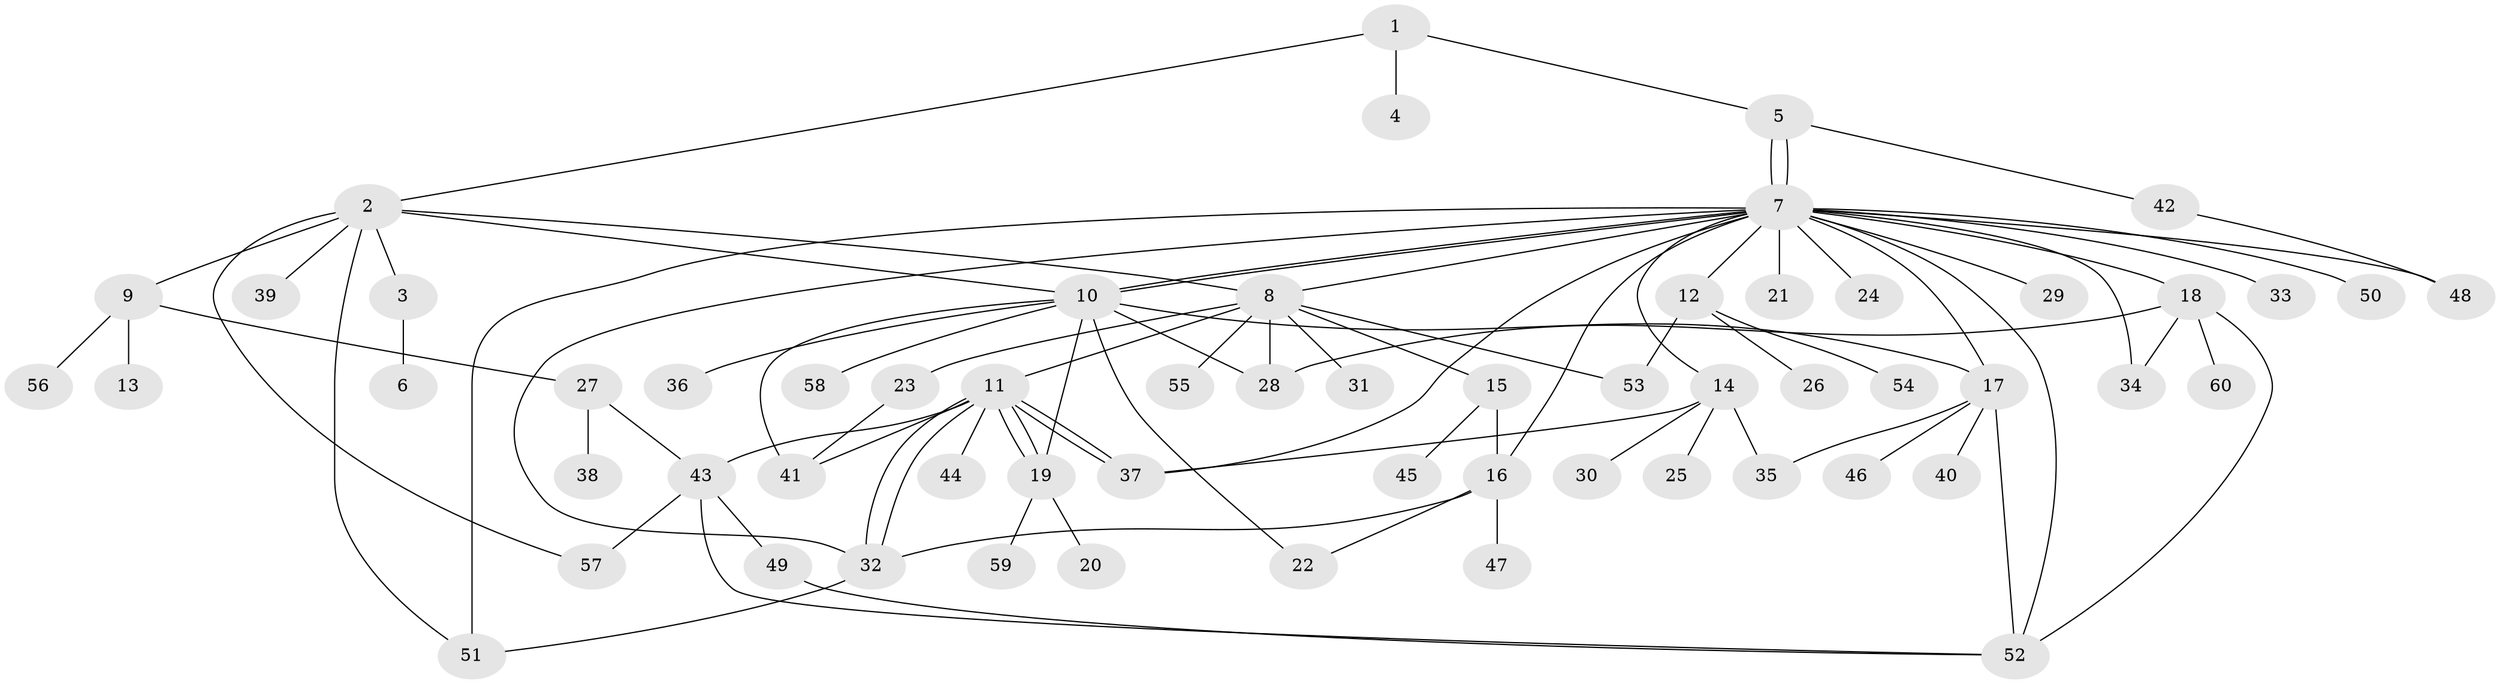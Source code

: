 // Generated by graph-tools (version 1.1) at 2025/25/03/09/25 03:25:55]
// undirected, 60 vertices, 90 edges
graph export_dot {
graph [start="1"]
  node [color=gray90,style=filled];
  1;
  2;
  3;
  4;
  5;
  6;
  7;
  8;
  9;
  10;
  11;
  12;
  13;
  14;
  15;
  16;
  17;
  18;
  19;
  20;
  21;
  22;
  23;
  24;
  25;
  26;
  27;
  28;
  29;
  30;
  31;
  32;
  33;
  34;
  35;
  36;
  37;
  38;
  39;
  40;
  41;
  42;
  43;
  44;
  45;
  46;
  47;
  48;
  49;
  50;
  51;
  52;
  53;
  54;
  55;
  56;
  57;
  58;
  59;
  60;
  1 -- 2;
  1 -- 4;
  1 -- 5;
  2 -- 3;
  2 -- 8;
  2 -- 9;
  2 -- 10;
  2 -- 39;
  2 -- 51;
  2 -- 57;
  3 -- 6;
  5 -- 7;
  5 -- 7;
  5 -- 42;
  7 -- 8;
  7 -- 10;
  7 -- 10;
  7 -- 12;
  7 -- 14;
  7 -- 16;
  7 -- 17;
  7 -- 18;
  7 -- 21;
  7 -- 24;
  7 -- 29;
  7 -- 32;
  7 -- 33;
  7 -- 34;
  7 -- 37;
  7 -- 48;
  7 -- 50;
  7 -- 51;
  7 -- 52;
  8 -- 11;
  8 -- 15;
  8 -- 23;
  8 -- 28;
  8 -- 31;
  8 -- 53;
  8 -- 55;
  9 -- 13;
  9 -- 27;
  9 -- 56;
  10 -- 17;
  10 -- 19;
  10 -- 22;
  10 -- 28;
  10 -- 36;
  10 -- 41;
  10 -- 58;
  11 -- 19;
  11 -- 19;
  11 -- 32;
  11 -- 32;
  11 -- 37;
  11 -- 37;
  11 -- 41;
  11 -- 43;
  11 -- 44;
  12 -- 26;
  12 -- 53;
  12 -- 54;
  14 -- 25;
  14 -- 30;
  14 -- 35;
  14 -- 37;
  15 -- 16;
  15 -- 45;
  16 -- 22;
  16 -- 32;
  16 -- 47;
  17 -- 35;
  17 -- 40;
  17 -- 46;
  17 -- 52;
  18 -- 28;
  18 -- 34;
  18 -- 52;
  18 -- 60;
  19 -- 20;
  19 -- 59;
  23 -- 41;
  27 -- 38;
  27 -- 43;
  32 -- 51;
  42 -- 48;
  43 -- 49;
  43 -- 52;
  43 -- 57;
  49 -- 52;
}
